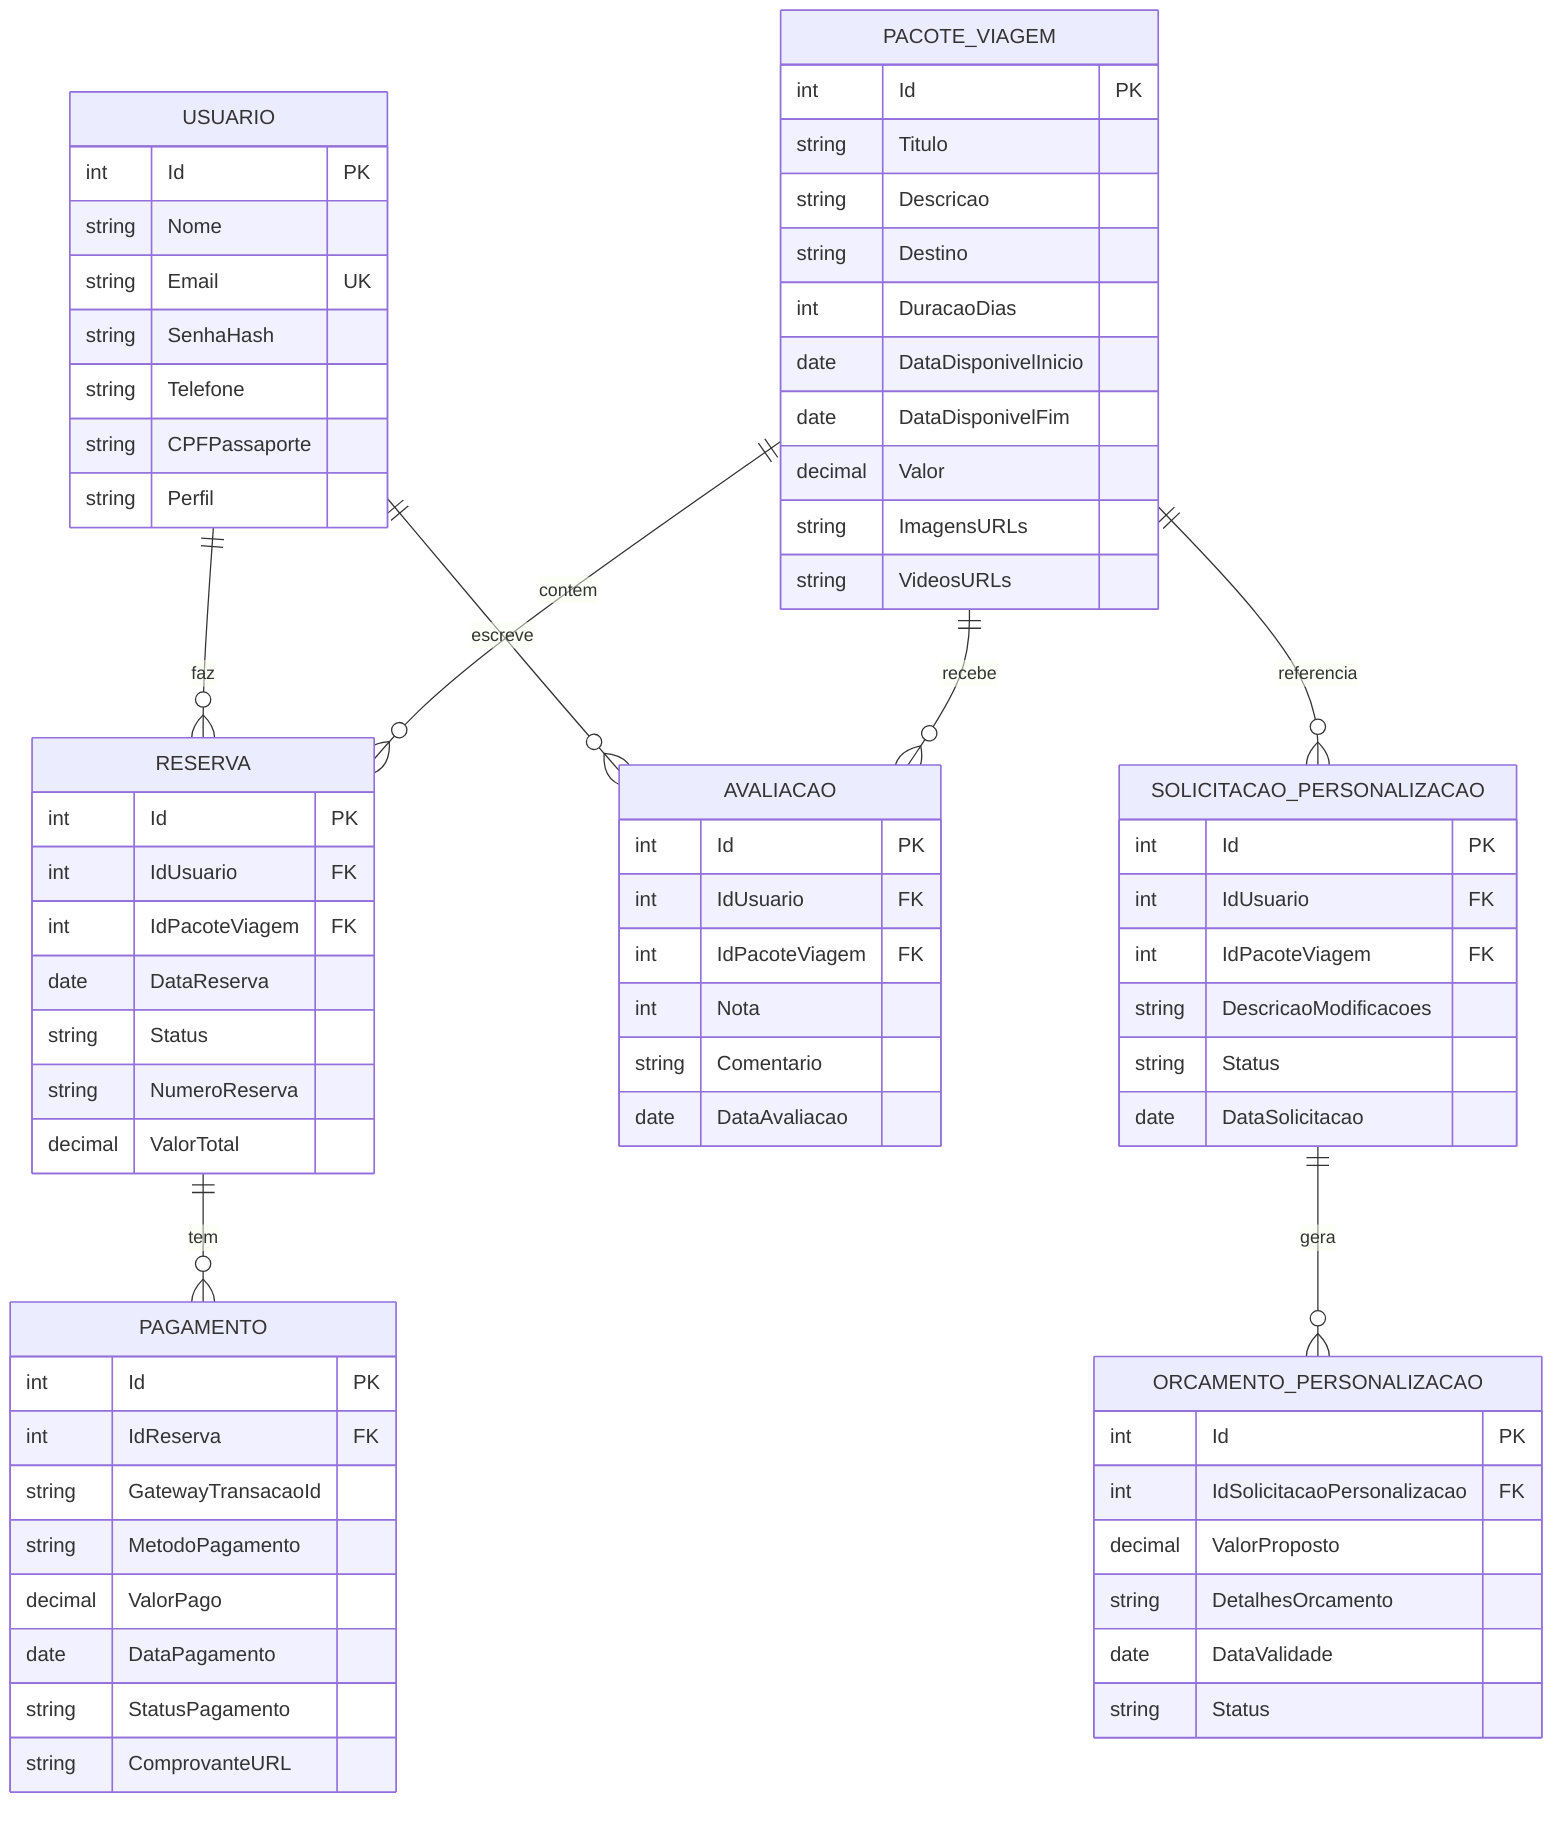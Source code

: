 erDiagram
    USUARIO ||--o{ RESERVA : "faz"
    USUARIO ||--o{ AVALIACAO : "escreve"
    PACOTE_VIAGEM ||--o{ RESERVA : "contem"
    PACOTE_VIAGEM ||--o{ AVALIACAO : "recebe"
    PACOTE_VIAGEM ||--o{ SOLICITACAO_PERSONALIZACAO : "referencia"
    RESERVA ||--o{ PAGAMENTO : "tem"
    SOLICITACAO_PERSONALIZACAO ||--o{ ORCAMENTO_PERSONALIZACAO : "gera"
    USUARIO {
        int Id PK
        string Nome
        string Email UK
        string SenhaHash
        string Telefone
        string CPFPassaporte
        string Perfil
    }
    PACOTE_VIAGEM {
        int Id PK
        string Titulo
        string Descricao
        string Destino
        int DuracaoDias
        date DataDisponivelInicio
        date DataDisponivelFim
        decimal Valor
        string ImagensURLs
        string VideosURLs
    }
    RESERVA {
        int Id PK
        int IdUsuario FK
        int IdPacoteViagem FK
        date DataReserva
        string Status
        string NumeroReserva
        decimal ValorTotal
    }
    PAGAMENTO {
        int Id PK
        int IdReserva FK
        string GatewayTransacaoId
        string MetodoPagamento
        decimal ValorPago
        date DataPagamento
        string StatusPagamento
        string ComprovanteURL
    }
    AVALIACAO {
        int Id PK
        int IdUsuario FK
        int IdPacoteViagem FK
        int Nota
        string Comentario
        date DataAvaliacao
    }
    SOLICITACAO_PERSONALIZACAO {
        int Id PK
        int IdUsuario FK
        int IdPacoteViagem FK
        string DescricaoModificacoes
        string Status
        date DataSolicitacao
    }
    ORCAMENTO_PERSONALIZACAO {
        int Id PK
        int IdSolicitacaoPersonalizacao FK
        decimal ValorProposto
        string DetalhesOrcamento
        date DataValidade
        string Status
    }